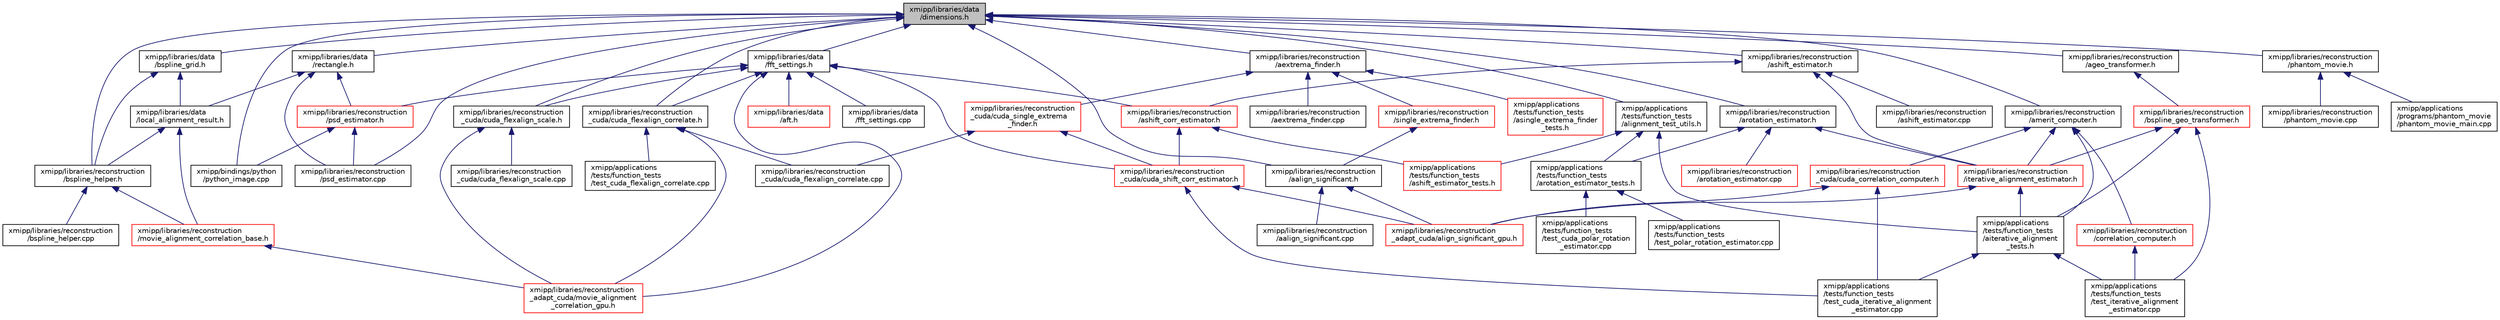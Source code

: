 digraph "xmipp/libraries/data/dimensions.h"
{
  edge [fontname="Helvetica",fontsize="10",labelfontname="Helvetica",labelfontsize="10"];
  node [fontname="Helvetica",fontsize="10",shape=record];
  Node3 [label="xmipp/libraries/data\l/dimensions.h",height=0.2,width=0.4,color="black", fillcolor="grey75", style="filled", fontcolor="black"];
  Node3 -> Node4 [dir="back",color="midnightblue",fontsize="10",style="solid",fontname="Helvetica"];
  Node4 [label="xmipp/applications\l/tests/function_tests\l/alignment_test_utils.h",height=0.2,width=0.4,color="black", fillcolor="white", style="filled",URL="$alignment__test__utils_8h.html"];
  Node4 -> Node5 [dir="back",color="midnightblue",fontsize="10",style="solid",fontname="Helvetica"];
  Node5 [label="xmipp/applications\l/tests/function_tests\l/aiterative_alignment\l_tests.h",height=0.2,width=0.4,color="black", fillcolor="white", style="filled",URL="$aiterative__alignment__tests_8h.html"];
  Node5 -> Node6 [dir="back",color="midnightblue",fontsize="10",style="solid",fontname="Helvetica"];
  Node6 [label="xmipp/applications\l/tests/function_tests\l/test_cuda_iterative_alignment\l_estimator.cpp",height=0.2,width=0.4,color="black", fillcolor="white", style="filled",URL="$test__cuda__iterative__alignment__estimator_8cpp.html"];
  Node5 -> Node7 [dir="back",color="midnightblue",fontsize="10",style="solid",fontname="Helvetica"];
  Node7 [label="xmipp/applications\l/tests/function_tests\l/test_iterative_alignment\l_estimator.cpp",height=0.2,width=0.4,color="black", fillcolor="white", style="filled",URL="$test__iterative__alignment__estimator_8cpp.html"];
  Node4 -> Node8 [dir="back",color="midnightblue",fontsize="10",style="solid",fontname="Helvetica"];
  Node8 [label="xmipp/applications\l/tests/function_tests\l/arotation_estimator_tests.h",height=0.2,width=0.4,color="black", fillcolor="white", style="filled",URL="$arotation__estimator__tests_8h.html"];
  Node8 -> Node9 [dir="back",color="midnightblue",fontsize="10",style="solid",fontname="Helvetica"];
  Node9 [label="xmipp/applications\l/tests/function_tests\l/test_cuda_polar_rotation\l_estimator.cpp",height=0.2,width=0.4,color="black", fillcolor="white", style="filled",URL="$test__cuda__polar__rotation__estimator_8cpp.html"];
  Node8 -> Node10 [dir="back",color="midnightblue",fontsize="10",style="solid",fontname="Helvetica"];
  Node10 [label="xmipp/applications\l/tests/function_tests\l/test_polar_rotation_estimator.cpp",height=0.2,width=0.4,color="black", fillcolor="white", style="filled",URL="$test__polar__rotation__estimator_8cpp.html"];
  Node4 -> Node11 [dir="back",color="midnightblue",fontsize="10",style="solid",fontname="Helvetica"];
  Node11 [label="xmipp/applications\l/tests/function_tests\l/ashift_estimator_tests.h",height=0.2,width=0.4,color="red", fillcolor="white", style="filled",URL="$ashift__estimator__tests_8h.html"];
  Node3 -> Node14 [dir="back",color="midnightblue",fontsize="10",style="solid",fontname="Helvetica"];
  Node14 [label="xmipp/bindings/python\l/python_image.cpp",height=0.2,width=0.4,color="black", fillcolor="white", style="filled",URL="$python__image_8cpp.html"];
  Node3 -> Node15 [dir="back",color="midnightblue",fontsize="10",style="solid",fontname="Helvetica"];
  Node15 [label="xmipp/libraries/data\l/bspline_grid.h",height=0.2,width=0.4,color="black", fillcolor="white", style="filled",URL="$bspline__grid_8h.html"];
  Node15 -> Node16 [dir="back",color="midnightblue",fontsize="10",style="solid",fontname="Helvetica"];
  Node16 [label="xmipp/libraries/data\l/local_alignment_result.h",height=0.2,width=0.4,color="black", fillcolor="white", style="filled",URL="$local__alignment__result_8h.html"];
  Node16 -> Node17 [dir="back",color="midnightblue",fontsize="10",style="solid",fontname="Helvetica"];
  Node17 [label="xmipp/libraries/reconstruction\l/bspline_helper.h",height=0.2,width=0.4,color="black", fillcolor="white", style="filled",URL="$bspline__helper_8h.html"];
  Node17 -> Node18 [dir="back",color="midnightblue",fontsize="10",style="solid",fontname="Helvetica"];
  Node18 [label="xmipp/libraries/reconstruction\l/bspline_helper.cpp",height=0.2,width=0.4,color="black", fillcolor="white", style="filled",URL="$bspline__helper_8cpp.html"];
  Node17 -> Node19 [dir="back",color="midnightblue",fontsize="10",style="solid",fontname="Helvetica"];
  Node19 [label="xmipp/libraries/reconstruction\l/movie_alignment_correlation_base.h",height=0.2,width=0.4,color="red", fillcolor="white", style="filled",URL="$movie__alignment__correlation__base_8h.html"];
  Node19 -> Node24 [dir="back",color="midnightblue",fontsize="10",style="solid",fontname="Helvetica"];
  Node24 [label="xmipp/libraries/reconstruction\l_adapt_cuda/movie_alignment\l_correlation_gpu.h",height=0.2,width=0.4,color="red", fillcolor="white", style="filled",URL="$movie__alignment__correlation__gpu_8h.html"];
  Node16 -> Node19 [dir="back",color="midnightblue",fontsize="10",style="solid",fontname="Helvetica"];
  Node15 -> Node17 [dir="back",color="midnightblue",fontsize="10",style="solid",fontname="Helvetica"];
  Node3 -> Node27 [dir="back",color="midnightblue",fontsize="10",style="solid",fontname="Helvetica"];
  Node27 [label="xmipp/libraries/data\l/fft_settings.h",height=0.2,width=0.4,color="black", fillcolor="white", style="filled",URL="$fft__settings_8h.html"];
  Node27 -> Node28 [dir="back",color="midnightblue",fontsize="10",style="solid",fontname="Helvetica"];
  Node28 [label="xmipp/libraries/data\l/aft.h",height=0.2,width=0.4,color="red", fillcolor="white", style="filled",URL="$aft_8h.html"];
  Node27 -> Node58 [dir="back",color="midnightblue",fontsize="10",style="solid",fontname="Helvetica"];
  Node58 [label="xmipp/libraries/data\l/fft_settings.cpp",height=0.2,width=0.4,color="black", fillcolor="white", style="filled",URL="$fft__settings_8cpp.html"];
  Node27 -> Node59 [dir="back",color="midnightblue",fontsize="10",style="solid",fontname="Helvetica"];
  Node59 [label="xmipp/libraries/reconstruction\l/ashift_corr_estimator.h",height=0.2,width=0.4,color="red", fillcolor="white", style="filled",URL="$ashift__corr__estimator_8h.html"];
  Node59 -> Node11 [dir="back",color="midnightblue",fontsize="10",style="solid",fontname="Helvetica"];
  Node59 -> Node50 [dir="back",color="midnightblue",fontsize="10",style="solid",fontname="Helvetica"];
  Node50 [label="xmipp/libraries/reconstruction\l_cuda/cuda_shift_corr_estimator.h",height=0.2,width=0.4,color="red", fillcolor="white", style="filled",URL="$cuda__shift__corr__estimator_8h.html"];
  Node50 -> Node6 [dir="back",color="midnightblue",fontsize="10",style="solid",fontname="Helvetica"];
  Node50 -> Node46 [dir="back",color="midnightblue",fontsize="10",style="solid",fontname="Helvetica"];
  Node46 [label="xmipp/libraries/reconstruction\l_adapt_cuda/align_significant_gpu.h",height=0.2,width=0.4,color="red", fillcolor="white", style="filled",URL="$align__significant__gpu_8h.html"];
  Node27 -> Node62 [dir="back",color="midnightblue",fontsize="10",style="solid",fontname="Helvetica"];
  Node62 [label="xmipp/libraries/reconstruction\l/psd_estimator.h",height=0.2,width=0.4,color="red", fillcolor="white", style="filled",URL="$psd__estimator_8h.html"];
  Node62 -> Node14 [dir="back",color="midnightblue",fontsize="10",style="solid",fontname="Helvetica"];
  Node62 -> Node34 [dir="back",color="midnightblue",fontsize="10",style="solid",fontname="Helvetica"];
  Node34 [label="xmipp/libraries/reconstruction\l/psd_estimator.cpp",height=0.2,width=0.4,color="black", fillcolor="white", style="filled",URL="$psd__estimator_8cpp.html"];
  Node27 -> Node24 [dir="back",color="midnightblue",fontsize="10",style="solid",fontname="Helvetica"];
  Node27 -> Node65 [dir="back",color="midnightblue",fontsize="10",style="solid",fontname="Helvetica"];
  Node65 [label="xmipp/libraries/reconstruction\l_cuda/cuda_flexalign_correlate.h",height=0.2,width=0.4,color="black", fillcolor="white", style="filled",URL="$cuda__flexalign__correlate_8h.html"];
  Node65 -> Node41 [dir="back",color="midnightblue",fontsize="10",style="solid",fontname="Helvetica"];
  Node41 [label="xmipp/applications\l/tests/function_tests\l/test_cuda_flexalign_correlate.cpp",height=0.2,width=0.4,color="black", fillcolor="white", style="filled",URL="$test__cuda__flexalign__correlate_8cpp.html"];
  Node65 -> Node24 [dir="back",color="midnightblue",fontsize="10",style="solid",fontname="Helvetica"];
  Node65 -> Node43 [dir="back",color="midnightblue",fontsize="10",style="solid",fontname="Helvetica"];
  Node43 [label="xmipp/libraries/reconstruction\l_cuda/cuda_flexalign_correlate.cpp",height=0.2,width=0.4,color="black", fillcolor="white", style="filled",URL="$cuda__flexalign__correlate_8cpp.html"];
  Node27 -> Node66 [dir="back",color="midnightblue",fontsize="10",style="solid",fontname="Helvetica"];
  Node66 [label="xmipp/libraries/reconstruction\l_cuda/cuda_flexalign_scale.h",height=0.2,width=0.4,color="black", fillcolor="white", style="filled",URL="$cuda__flexalign__scale_8h.html"];
  Node66 -> Node24 [dir="back",color="midnightblue",fontsize="10",style="solid",fontname="Helvetica"];
  Node66 -> Node44 [dir="back",color="midnightblue",fontsize="10",style="solid",fontname="Helvetica"];
  Node44 [label="xmipp/libraries/reconstruction\l_cuda/cuda_flexalign_scale.cpp",height=0.2,width=0.4,color="black", fillcolor="white", style="filled",URL="$cuda__flexalign__scale_8cpp.html"];
  Node27 -> Node50 [dir="back",color="midnightblue",fontsize="10",style="solid",fontname="Helvetica"];
  Node3 -> Node67 [dir="back",color="midnightblue",fontsize="10",style="solid",fontname="Helvetica"];
  Node67 [label="xmipp/libraries/data\l/rectangle.h",height=0.2,width=0.4,color="black", fillcolor="white", style="filled",URL="$rectangle_8h.html"];
  Node67 -> Node16 [dir="back",color="midnightblue",fontsize="10",style="solid",fontname="Helvetica"];
  Node67 -> Node62 [dir="back",color="midnightblue",fontsize="10",style="solid",fontname="Helvetica"];
  Node67 -> Node34 [dir="back",color="midnightblue",fontsize="10",style="solid",fontname="Helvetica"];
  Node3 -> Node68 [dir="back",color="midnightblue",fontsize="10",style="solid",fontname="Helvetica"];
  Node68 [label="xmipp/libraries/reconstruction\l/aalign_significant.h",height=0.2,width=0.4,color="black", fillcolor="white", style="filled",URL="$aalign__significant_8h.html"];
  Node68 -> Node69 [dir="back",color="midnightblue",fontsize="10",style="solid",fontname="Helvetica"];
  Node69 [label="xmipp/libraries/reconstruction\l/aalign_significant.cpp",height=0.2,width=0.4,color="black", fillcolor="white", style="filled",URL="$aalign__significant_8cpp.html"];
  Node68 -> Node46 [dir="back",color="midnightblue",fontsize="10",style="solid",fontname="Helvetica"];
  Node3 -> Node70 [dir="back",color="midnightblue",fontsize="10",style="solid",fontname="Helvetica"];
  Node70 [label="xmipp/libraries/reconstruction\l/aextrema_finder.h",height=0.2,width=0.4,color="black", fillcolor="white", style="filled",URL="$aextrema__finder_8h.html"];
  Node70 -> Node71 [dir="back",color="midnightblue",fontsize="10",style="solid",fontname="Helvetica"];
  Node71 [label="xmipp/applications\l/tests/function_tests\l/asingle_extrema_finder\l_tests.h",height=0.2,width=0.4,color="red", fillcolor="white", style="filled",URL="$asingle__extrema__finder__tests_8h.html"];
  Node70 -> Node74 [dir="back",color="midnightblue",fontsize="10",style="solid",fontname="Helvetica"];
  Node74 [label="xmipp/libraries/reconstruction\l/aextrema_finder.cpp",height=0.2,width=0.4,color="black", fillcolor="white", style="filled",URL="$aextrema__finder_8cpp.html"];
  Node70 -> Node75 [dir="back",color="midnightblue",fontsize="10",style="solid",fontname="Helvetica"];
  Node75 [label="xmipp/libraries/reconstruction\l/single_extrema_finder.h",height=0.2,width=0.4,color="red", fillcolor="white", style="filled",URL="$single__extrema__finder_8h.html"];
  Node75 -> Node68 [dir="back",color="midnightblue",fontsize="10",style="solid",fontname="Helvetica"];
  Node70 -> Node77 [dir="back",color="midnightblue",fontsize="10",style="solid",fontname="Helvetica"];
  Node77 [label="xmipp/libraries/reconstruction\l_cuda/cuda_single_extrema\l_finder.h",height=0.2,width=0.4,color="red", fillcolor="white", style="filled",URL="$cuda__single__extrema__finder_8h.html"];
  Node77 -> Node43 [dir="back",color="midnightblue",fontsize="10",style="solid",fontname="Helvetica"];
  Node77 -> Node50 [dir="back",color="midnightblue",fontsize="10",style="solid",fontname="Helvetica"];
  Node3 -> Node79 [dir="back",color="midnightblue",fontsize="10",style="solid",fontname="Helvetica"];
  Node79 [label="xmipp/libraries/reconstruction\l/ageo_transformer.h",height=0.2,width=0.4,color="black", fillcolor="white", style="filled",URL="$ageo__transformer_8h.html"];
  Node79 -> Node80 [dir="back",color="midnightblue",fontsize="10",style="solid",fontname="Helvetica"];
  Node80 [label="xmipp/libraries/reconstruction\l/bspline_geo_transformer.h",height=0.2,width=0.4,color="red", fillcolor="white", style="filled",URL="$bspline__geo__transformer_8h.html"];
  Node80 -> Node5 [dir="back",color="midnightblue",fontsize="10",style="solid",fontname="Helvetica"];
  Node80 -> Node7 [dir="back",color="midnightblue",fontsize="10",style="solid",fontname="Helvetica"];
  Node80 -> Node82 [dir="back",color="midnightblue",fontsize="10",style="solid",fontname="Helvetica"];
  Node82 [label="xmipp/libraries/reconstruction\l/iterative_alignment_estimator.h",height=0.2,width=0.4,color="red", fillcolor="white", style="filled",URL="$iterative__alignment__estimator_8h.html"];
  Node82 -> Node5 [dir="back",color="midnightblue",fontsize="10",style="solid",fontname="Helvetica"];
  Node82 -> Node46 [dir="back",color="midnightblue",fontsize="10",style="solid",fontname="Helvetica"];
  Node3 -> Node86 [dir="back",color="midnightblue",fontsize="10",style="solid",fontname="Helvetica"];
  Node86 [label="xmipp/libraries/reconstruction\l/amerit_computer.h",height=0.2,width=0.4,color="black", fillcolor="white", style="filled",URL="$amerit__computer_8h.html"];
  Node86 -> Node5 [dir="back",color="midnightblue",fontsize="10",style="solid",fontname="Helvetica"];
  Node86 -> Node87 [dir="back",color="midnightblue",fontsize="10",style="solid",fontname="Helvetica"];
  Node87 [label="xmipp/libraries/reconstruction\l/correlation_computer.h",height=0.2,width=0.4,color="red", fillcolor="white", style="filled",URL="$correlation__computer_8h.html"];
  Node87 -> Node7 [dir="back",color="midnightblue",fontsize="10",style="solid",fontname="Helvetica"];
  Node86 -> Node82 [dir="back",color="midnightblue",fontsize="10",style="solid",fontname="Helvetica"];
  Node86 -> Node89 [dir="back",color="midnightblue",fontsize="10",style="solid",fontname="Helvetica"];
  Node89 [label="xmipp/libraries/reconstruction\l_cuda/cuda_correlation_computer.h",height=0.2,width=0.4,color="red", fillcolor="white", style="filled",URL="$cuda__correlation__computer_8h.html"];
  Node89 -> Node6 [dir="back",color="midnightblue",fontsize="10",style="solid",fontname="Helvetica"];
  Node89 -> Node46 [dir="back",color="midnightblue",fontsize="10",style="solid",fontname="Helvetica"];
  Node3 -> Node91 [dir="back",color="midnightblue",fontsize="10",style="solid",fontname="Helvetica"];
  Node91 [label="xmipp/libraries/reconstruction\l/arotation_estimator.h",height=0.2,width=0.4,color="black", fillcolor="white", style="filled",URL="$arotation__estimator_8h.html"];
  Node91 -> Node8 [dir="back",color="midnightblue",fontsize="10",style="solid",fontname="Helvetica"];
  Node91 -> Node92 [dir="back",color="midnightblue",fontsize="10",style="solid",fontname="Helvetica"];
  Node92 [label="xmipp/libraries/reconstruction\l/arotation_estimator.cpp",height=0.2,width=0.4,color="red", fillcolor="white", style="filled",URL="$arotation__estimator_8cpp.html"];
  Node91 -> Node82 [dir="back",color="midnightblue",fontsize="10",style="solid",fontname="Helvetica"];
  Node3 -> Node95 [dir="back",color="midnightblue",fontsize="10",style="solid",fontname="Helvetica"];
  Node95 [label="xmipp/libraries/reconstruction\l/ashift_estimator.h",height=0.2,width=0.4,color="black", fillcolor="white", style="filled",URL="$ashift__estimator_8h.html"];
  Node95 -> Node59 [dir="back",color="midnightblue",fontsize="10",style="solid",fontname="Helvetica"];
  Node95 -> Node96 [dir="back",color="midnightblue",fontsize="10",style="solid",fontname="Helvetica"];
  Node96 [label="xmipp/libraries/reconstruction\l/ashift_estimator.cpp",height=0.2,width=0.4,color="black", fillcolor="white", style="filled",URL="$ashift__estimator_8cpp.html"];
  Node95 -> Node82 [dir="back",color="midnightblue",fontsize="10",style="solid",fontname="Helvetica"];
  Node3 -> Node17 [dir="back",color="midnightblue",fontsize="10",style="solid",fontname="Helvetica"];
  Node3 -> Node97 [dir="back",color="midnightblue",fontsize="10",style="solid",fontname="Helvetica"];
  Node97 [label="xmipp/libraries/reconstruction\l/phantom_movie.h",height=0.2,width=0.4,color="black", fillcolor="white", style="filled",URL="$phantom__movie_8h.html"];
  Node97 -> Node98 [dir="back",color="midnightblue",fontsize="10",style="solid",fontname="Helvetica"];
  Node98 [label="xmipp/applications\l/programs/phantom_movie\l/phantom_movie_main.cpp",height=0.2,width=0.4,color="black", fillcolor="white", style="filled",URL="$phantom__movie__main_8cpp.html"];
  Node97 -> Node99 [dir="back",color="midnightblue",fontsize="10",style="solid",fontname="Helvetica"];
  Node99 [label="xmipp/libraries/reconstruction\l/phantom_movie.cpp",height=0.2,width=0.4,color="black", fillcolor="white", style="filled",URL="$phantom__movie_8cpp.html"];
  Node3 -> Node34 [dir="back",color="midnightblue",fontsize="10",style="solid",fontname="Helvetica"];
  Node3 -> Node65 [dir="back",color="midnightblue",fontsize="10",style="solid",fontname="Helvetica"];
  Node3 -> Node66 [dir="back",color="midnightblue",fontsize="10",style="solid",fontname="Helvetica"];
}
